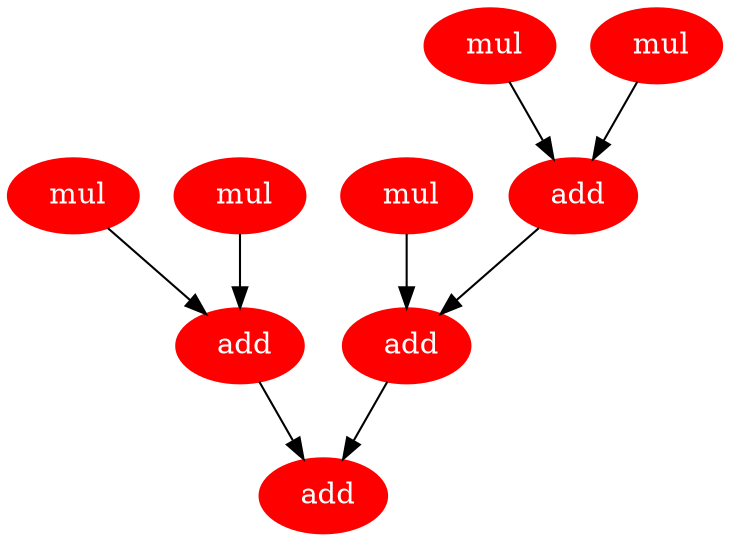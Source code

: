 digraph iir {
    node [fontcolor=white,style=filled,color="160,60,176"];
    1 [label = " mul"];
    2 [label = " mul"];
    3 [label = " mul"];
    4 [label = " mul"];
    5 [label = " mul"];
    6 [label = " add"];
    7 [label = " add"];
    8 [label = " add"];
    9 [label = " add"];
    1 ->  6 [name=16];
    2 ->  6 [name=14];
    3 ->  7 [name=20];
    4 ->  7 [name=24];
    7 ->  8 [name=19];
    8 ->  9 [name=25];
    5 ->  8 [name=17];
    6 ->  9 [name=22];
  
}